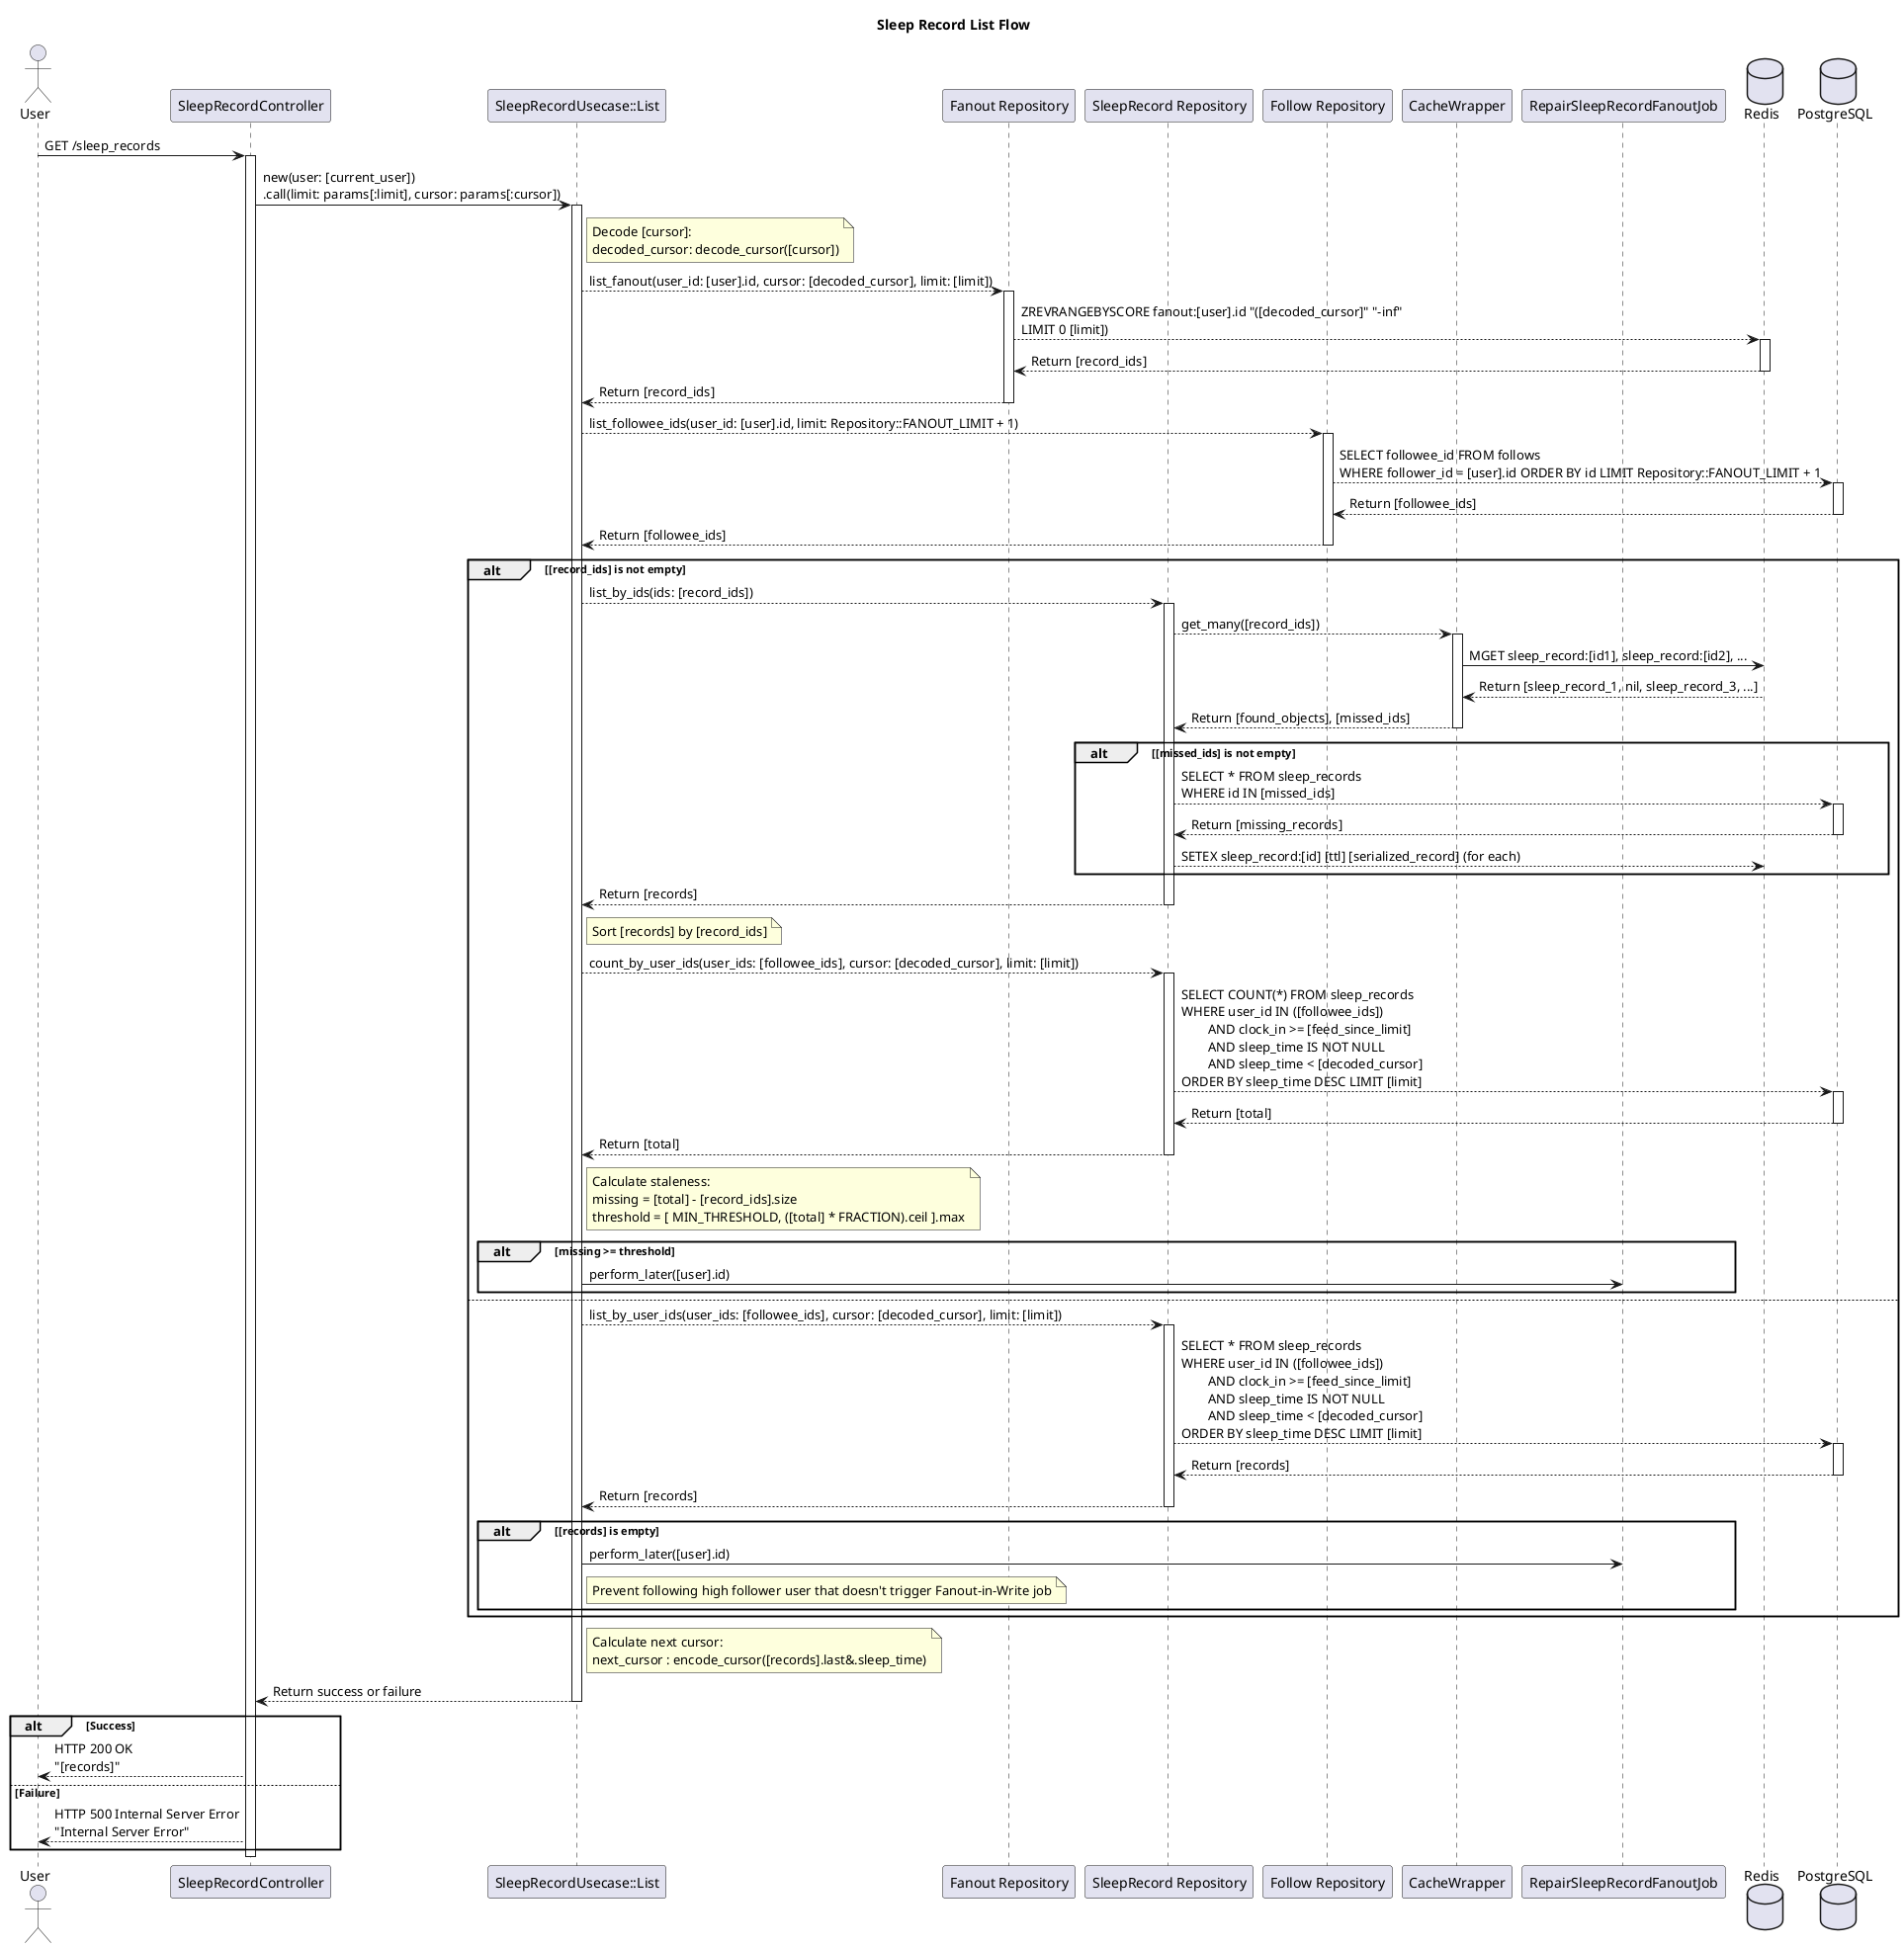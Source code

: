 @startuml SleepRecordListFlow
title Sleep Record List Flow

actor User
participant "SleepRecordController" as Controller
participant "SleepRecordUsecase::List" as Usecase
participant "Fanout Repository" as FanoutRepository
participant "SleepRecord Repository" as SleepRecordRepository
participant "Follow Repository" as FollowRepository
participant "CacheWrapper" as CacheWrapper
participant "RepairSleepRecordFanoutJob" as Job
database "Redis" as Cache
database "PostgreSQL" as DB

User -> Controller: GET /sleep_records
activate Controller

Controller -> Usecase: new(user: [current_user])\n.call(limit: params[:limit], cursor: params[:cursor])
activate Usecase

' Sort records
note right of Usecase
    Decode [cursor]:
    decoded_cursor: decode_cursor([cursor])
end note

Usecase --> FanoutRepository: list_fanout(user_id: [user].id, cursor: [decoded_cursor], limit: [limit])
activate FanoutRepository
FanoutRepository --> Cache: ZREVRANGEBYSCORE fanout:[user].id "([decoded_cursor]" "-inf"\nLIMIT 0 [limit])
activate Cache
Cache --> FanoutRepository: Return [record_ids]
deactivate Cache
FanoutRepository --> Usecase: Return [record_ids]
deactivate FanoutRepository

Usecase --> FollowRepository: list_followee_ids(user_id: [user].id, limit: Repository::FANOUT_LIMIT + 1)
activate FollowRepository
FollowRepository --> DB: SELECT followee_id FROM follows \nWHERE follower_id = [user].id ORDER BY id LIMIT Repository::FANOUT_LIMIT + 1
activate DB
DB --> FollowRepository: Return [followee_ids]
deactivate DB
FollowRepository --> Usecase: Return [followee_ids]
deactivate FollowRepository

alt [record_ids] is not empty
    ' List by IDs
    Usecase --> SleepRecordRepository: list_by_ids(ids: [record_ids])
    activate SleepRecordRepository
    SleepRecordRepository --> CacheWrapper: get_many([record_ids])
    activate CacheWrapper
    CacheWrapper -> Cache: MGET sleep_record:[id1], sleep_record:[id2], ...
    Cache --> CacheWrapper: Return [sleep_record_1, nil, sleep_record_3, ...]
    CacheWrapper --> SleepRecordRepository: Return [found_objects], [missed_ids]
    deactivate CacheWrapper
    
    alt [missed_ids] is not empty
        SleepRecordRepository --> DB: SELECT * FROM sleep_records\nWHERE id IN [missed_ids]
        activate DB
        DB --> SleepRecordRepository: Return [missing_records]
        deactivate DB
        SleepRecordRepository --> Cache: SETEX sleep_record:[id] [ttl] [serialized_record] (for each)
    end

    SleepRecordRepository --> Usecase: Return [records]
    deactivate SleepRecordRepository

    ' Sort records
    note right of Usecase
        Sort [records] by [record_ids]
    end note

    ' Check record staleness
    Usecase --> SleepRecordRepository: count_by_user_ids(user_ids: [followee_ids], cursor: [decoded_cursor], limit: [limit])
    activate SleepRecordRepository
    SleepRecordRepository --> DB: SELECT COUNT(*) FROM sleep_records \nWHERE user_id IN ([followee_ids]) \n\tAND clock_in >= [feed_since_limit] \n\tAND sleep_time IS NOT NULL \n\tAND sleep_time < [decoded_cursor] \nORDER BY sleep_time DESC LIMIT [limit] 
    activate DB
    DB --> SleepRecordRepository: Return [total]
    deactivate DB
    SleepRecordRepository --> Usecase: Return [total]
    deactivate SleepRecordRepository
    note right of Usecase
        Calculate staleness:
        missing = [total] - [record_ids].size
        threshold = [ MIN_THRESHOLD, ([total] * FRACTION).ceil ].max
    end note

    alt missing >= threshold
        Usecase -> Job: perform_later([user].id)
    end
else
    Usecase --> SleepRecordRepository: list_by_user_ids(user_ids: [followee_ids], cursor: [decoded_cursor], limit: [limit])
    activate SleepRecordRepository
    SleepRecordRepository --> DB: SELECT * FROM sleep_records \nWHERE user_id IN ([followee_ids]) \n\tAND clock_in >= [feed_since_limit] \n\tAND sleep_time IS NOT NULL \n\tAND sleep_time < [decoded_cursor] \nORDER BY sleep_time DESC LIMIT [limit] 
    activate DB
    DB --> SleepRecordRepository: Return [records]
    deactivate DB
    SleepRecordRepository --> Usecase: Return [records]
    deactivate SleepRecordRepository

    alt [records] is empty
        Usecase -> Job: perform_later([user].id)
        note right of Usecase
            Prevent following high follower user that doesn't trigger Fanout-in-Write job
        end note
    end
end

note right of Usecase
    Calculate next cursor:
    next_cursor : encode_cursor([records].last&.sleep_time)
end note
Usecase --> Controller: Return success or failure
deactivate Usecase

alt Success
    Controller --> User: HTTP 200 OK\n"[records]"
else Failure
    Controller --> User: HTTP 500 Internal Server Error\n"Internal Server Error"
end
deactivate Controller

@enduml
